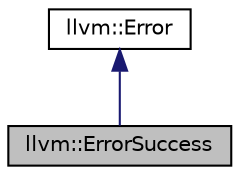 digraph "llvm::ErrorSuccess"
{
 // LATEX_PDF_SIZE
  bgcolor="transparent";
  edge [fontname="Helvetica",fontsize="10",labelfontname="Helvetica",labelfontsize="10"];
  node [fontname="Helvetica",fontsize="10",shape=record];
  Node1 [label="llvm::ErrorSuccess",height=0.2,width=0.4,color="black", fillcolor="grey75", style="filled", fontcolor="black",tooltip="Subclass of Error for the sole purpose of identifying the success path in the type system."];
  Node2 -> Node1 [dir="back",color="midnightblue",fontsize="10",style="solid",fontname="Helvetica"];
  Node2 [label="llvm::Error",height=0.2,width=0.4,color="black",URL="$classllvm_1_1Error.html",tooltip="Lightweight error class with error context and mandatory checking."];
}

